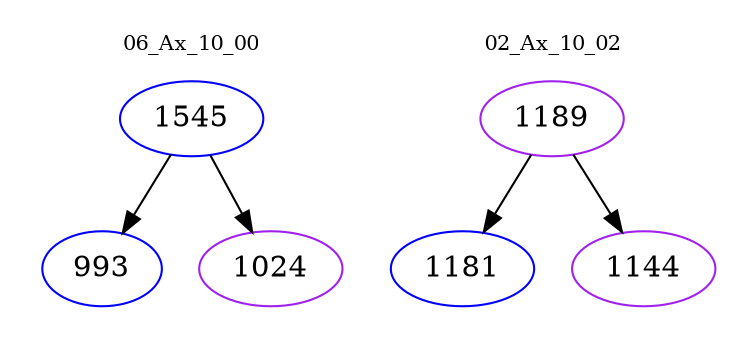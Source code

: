 digraph{
subgraph cluster_0 {
color = white
label = "06_Ax_10_00";
fontsize=10;
T0_1545 [label="1545", color="blue"]
T0_1545 -> T0_993 [color="black"]
T0_993 [label="993", color="blue"]
T0_1545 -> T0_1024 [color="black"]
T0_1024 [label="1024", color="purple"]
}
subgraph cluster_1 {
color = white
label = "02_Ax_10_02";
fontsize=10;
T1_1189 [label="1189", color="purple"]
T1_1189 -> T1_1181 [color="black"]
T1_1181 [label="1181", color="blue"]
T1_1189 -> T1_1144 [color="black"]
T1_1144 [label="1144", color="purple"]
}
}
